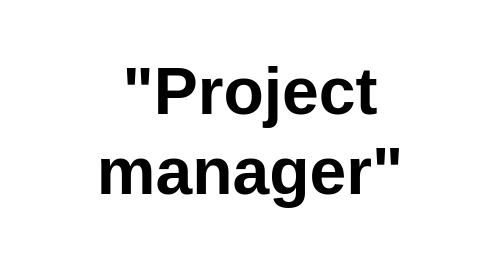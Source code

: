<mxfile version="21.8.1" type="github">
  <diagram name="Page-1" id="uPg6snv2tzJXgFNiM9jB">
    <mxGraphModel dx="920" dy="1098" grid="1" gridSize="10" guides="1" tooltips="1" connect="1" arrows="1" fold="1" page="1" pageScale="1" pageWidth="827" pageHeight="1169" math="0" shadow="0">
      <root>
        <mxCell id="0" />
        <mxCell id="1" parent="0" />
        <mxCell id="qj99g0mgpuYanTYjAPhH-1" value="&lt;h1&gt;&lt;font style=&quot;font-size: 33px;&quot;&gt;&quot;Project manager&quot;&lt;/font&gt;&lt;/h1&gt;" style="text;html=1;strokeColor=none;fillColor=none;align=center;verticalAlign=middle;whiteSpace=wrap;rounded=0;" parent="1" vertex="1">
          <mxGeometry x="300" y="10" width="250" height="130" as="geometry" />
        </mxCell>
      </root>
    </mxGraphModel>
  </diagram>
</mxfile>
